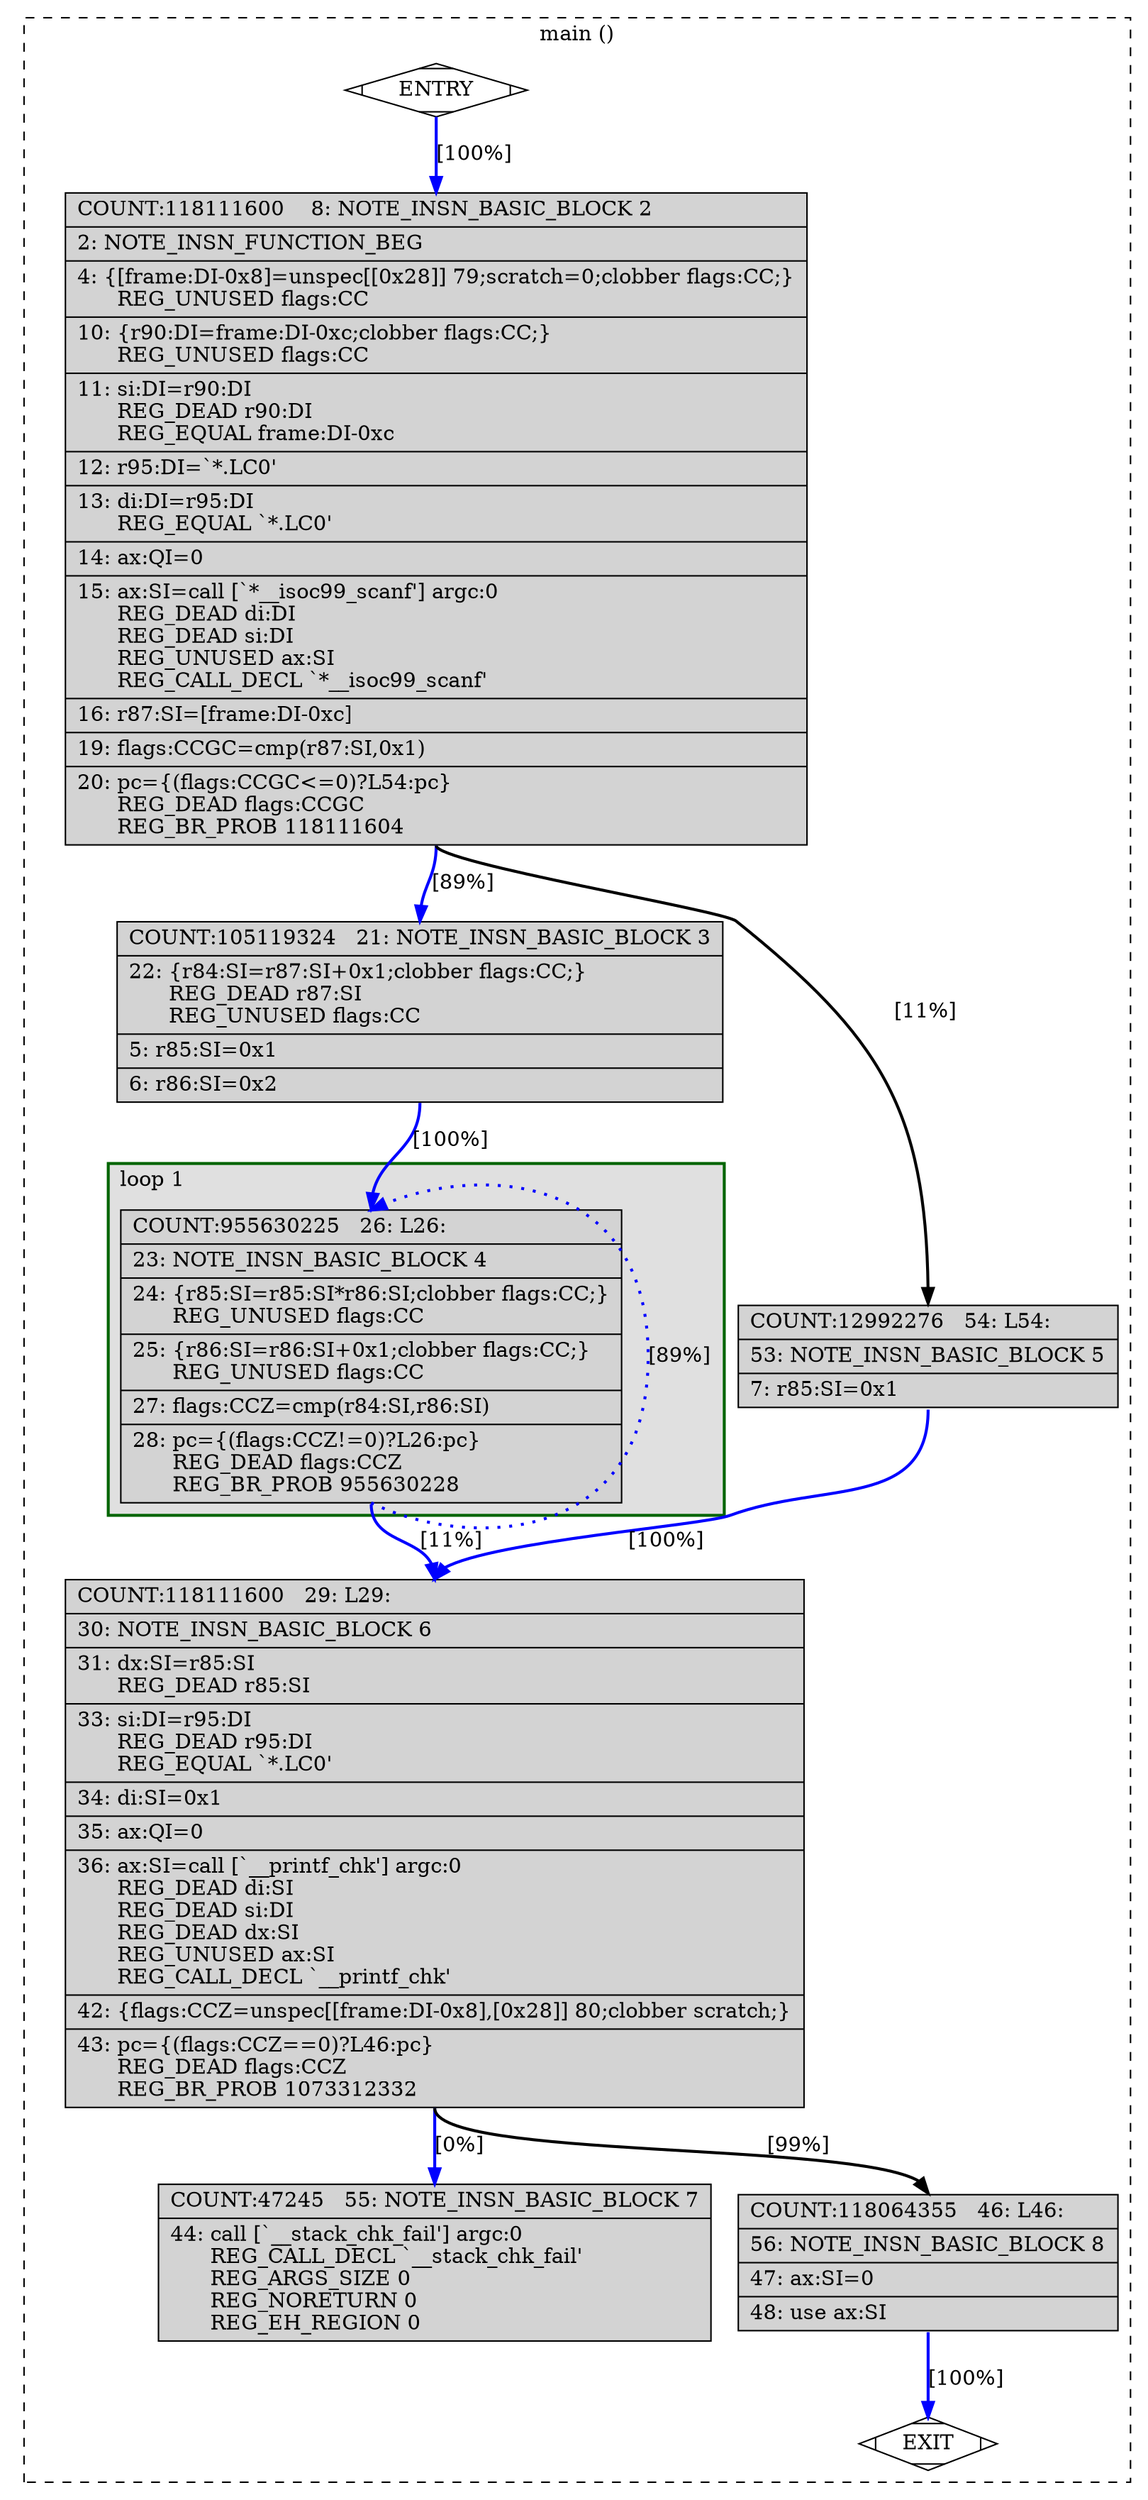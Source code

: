 digraph "a-main.c.260r.reginfo" {
overlap=false;
subgraph "cluster_main" {
	style="dashed";
	color="black";
	label="main ()";
	subgraph cluster_23_1 {
	style="filled";
	color="darkgreen";
	fillcolor="grey88";
	label="loop 1";
	labeljust=l;
	penwidth=2;
	fn_23_basic_block_4 [shape=record,style=filled,fillcolor=lightgrey,label="{COUNT:955630225\ \ \ 26:\ L26:\l\
|\ \ \ 23:\ NOTE_INSN_BASIC_BLOCK\ 4\l\
|\ \ \ 24:\ \{r85:SI=r85:SI*r86:SI;clobber\ flags:CC;\}\l\
\ \ \ \ \ \ REG_UNUSED\ flags:CC\l\
|\ \ \ 25:\ \{r86:SI=r86:SI+0x1;clobber\ flags:CC;\}\l\
\ \ \ \ \ \ REG_UNUSED\ flags:CC\l\
|\ \ \ 27:\ flags:CCZ=cmp(r84:SI,r86:SI)\l\
|\ \ \ 28:\ pc=\{(flags:CCZ!=0)?L26:pc\}\l\
\ \ \ \ \ \ REG_DEAD\ flags:CCZ\l\
\ \ \ \ \ \ REG_BR_PROB\ 955630228\l\
}"];

	}
	fn_23_basic_block_0 [shape=Mdiamond,style=filled,fillcolor=white,label="ENTRY"];

	fn_23_basic_block_1 [shape=Mdiamond,style=filled,fillcolor=white,label="EXIT"];

	fn_23_basic_block_2 [shape=record,style=filled,fillcolor=lightgrey,label="{COUNT:118111600\ \ \ \ 8:\ NOTE_INSN_BASIC_BLOCK\ 2\l\
|\ \ \ \ 2:\ NOTE_INSN_FUNCTION_BEG\l\
|\ \ \ \ 4:\ \{[frame:DI-0x8]=unspec[[0x28]]\ 79;scratch=0;clobber\ flags:CC;\}\l\
\ \ \ \ \ \ REG_UNUSED\ flags:CC\l\
|\ \ \ 10:\ \{r90:DI=frame:DI-0xc;clobber\ flags:CC;\}\l\
\ \ \ \ \ \ REG_UNUSED\ flags:CC\l\
|\ \ \ 11:\ si:DI=r90:DI\l\
\ \ \ \ \ \ REG_DEAD\ r90:DI\l\
\ \ \ \ \ \ REG_EQUAL\ frame:DI-0xc\l\
|\ \ \ 12:\ r95:DI=`*.LC0'\l\
|\ \ \ 13:\ di:DI=r95:DI\l\
\ \ \ \ \ \ REG_EQUAL\ `*.LC0'\l\
|\ \ \ 14:\ ax:QI=0\l\
|\ \ \ 15:\ ax:SI=call\ [`*__isoc99_scanf']\ argc:0\l\
\ \ \ \ \ \ REG_DEAD\ di:DI\l\
\ \ \ \ \ \ REG_DEAD\ si:DI\l\
\ \ \ \ \ \ REG_UNUSED\ ax:SI\l\
\ \ \ \ \ \ REG_CALL_DECL\ `*__isoc99_scanf'\l\
|\ \ \ 16:\ r87:SI=[frame:DI-0xc]\l\
|\ \ \ 19:\ flags:CCGC=cmp(r87:SI,0x1)\l\
|\ \ \ 20:\ pc=\{(flags:CCGC\<=0)?L54:pc\}\l\
\ \ \ \ \ \ REG_DEAD\ flags:CCGC\l\
\ \ \ \ \ \ REG_BR_PROB\ 118111604\l\
}"];

	fn_23_basic_block_3 [shape=record,style=filled,fillcolor=lightgrey,label="{COUNT:105119324\ \ \ 21:\ NOTE_INSN_BASIC_BLOCK\ 3\l\
|\ \ \ 22:\ \{r84:SI=r87:SI+0x1;clobber\ flags:CC;\}\l\
\ \ \ \ \ \ REG_DEAD\ r87:SI\l\
\ \ \ \ \ \ REG_UNUSED\ flags:CC\l\
|\ \ \ \ 5:\ r85:SI=0x1\l\
|\ \ \ \ 6:\ r86:SI=0x2\l\
}"];

	fn_23_basic_block_5 [shape=record,style=filled,fillcolor=lightgrey,label="{COUNT:12992276\ \ \ 54:\ L54:\l\
|\ \ \ 53:\ NOTE_INSN_BASIC_BLOCK\ 5\l\
|\ \ \ \ 7:\ r85:SI=0x1\l\
}"];

	fn_23_basic_block_6 [shape=record,style=filled,fillcolor=lightgrey,label="{COUNT:118111600\ \ \ 29:\ L29:\l\
|\ \ \ 30:\ NOTE_INSN_BASIC_BLOCK\ 6\l\
|\ \ \ 31:\ dx:SI=r85:SI\l\
\ \ \ \ \ \ REG_DEAD\ r85:SI\l\
|\ \ \ 33:\ si:DI=r95:DI\l\
\ \ \ \ \ \ REG_DEAD\ r95:DI\l\
\ \ \ \ \ \ REG_EQUAL\ `*.LC0'\l\
|\ \ \ 34:\ di:SI=0x1\l\
|\ \ \ 35:\ ax:QI=0\l\
|\ \ \ 36:\ ax:SI=call\ [`__printf_chk']\ argc:0\l\
\ \ \ \ \ \ REG_DEAD\ di:SI\l\
\ \ \ \ \ \ REG_DEAD\ si:DI\l\
\ \ \ \ \ \ REG_DEAD\ dx:SI\l\
\ \ \ \ \ \ REG_UNUSED\ ax:SI\l\
\ \ \ \ \ \ REG_CALL_DECL\ `__printf_chk'\l\
|\ \ \ 42:\ \{flags:CCZ=unspec[[frame:DI-0x8],[0x28]]\ 80;clobber\ scratch;\}\l\
|\ \ \ 43:\ pc=\{(flags:CCZ==0)?L46:pc\}\l\
\ \ \ \ \ \ REG_DEAD\ flags:CCZ\l\
\ \ \ \ \ \ REG_BR_PROB\ 1073312332\l\
}"];

	fn_23_basic_block_7 [shape=record,style=filled,fillcolor=lightgrey,label="{COUNT:47245\ \ \ 55:\ NOTE_INSN_BASIC_BLOCK\ 7\l\
|\ \ \ 44:\ call\ [`__stack_chk_fail']\ argc:0\l\
\ \ \ \ \ \ REG_CALL_DECL\ `__stack_chk_fail'\l\
\ \ \ \ \ \ REG_ARGS_SIZE\ 0\l\
\ \ \ \ \ \ REG_NORETURN\ 0\l\
\ \ \ \ \ \ REG_EH_REGION\ 0\l\
}"];

	fn_23_basic_block_8 [shape=record,style=filled,fillcolor=lightgrey,label="{COUNT:118064355\ \ \ 46:\ L46:\l\
|\ \ \ 56:\ NOTE_INSN_BASIC_BLOCK\ 8\l\
|\ \ \ 47:\ ax:SI=0\l\
|\ \ \ 48:\ use\ ax:SI\l\
}"];

	fn_23_basic_block_0:s -> fn_23_basic_block_2:n [style="solid,bold",color=blue,weight=100,constraint=true,label="[100%]"];
	fn_23_basic_block_2:s -> fn_23_basic_block_3:n [style="solid,bold",color=blue,weight=100,constraint=true,label="[89%]"];
	fn_23_basic_block_2:s -> fn_23_basic_block_5:n [style="solid,bold",color=black,weight=10,constraint=true,label="[11%]"];
	fn_23_basic_block_3:s -> fn_23_basic_block_4:n [style="solid,bold",color=blue,weight=100,constraint=true,label="[100%]"];
	fn_23_basic_block_4:s -> fn_23_basic_block_4:n [style="dotted,bold",color=blue,weight=10,constraint=false,label="[89%]"];
	fn_23_basic_block_4:s -> fn_23_basic_block_6:n [style="solid,bold",color=blue,weight=100,constraint=true,label="[11%]"];
	fn_23_basic_block_5:s -> fn_23_basic_block_6:n [style="solid,bold",color=blue,weight=100,constraint=true,label="[100%]"];
	fn_23_basic_block_6:s -> fn_23_basic_block_8:n [style="solid,bold",color=black,weight=10,constraint=true,label="[99%]"];
	fn_23_basic_block_6:s -> fn_23_basic_block_7:n [style="solid,bold",color=blue,weight=100,constraint=true,label="[0%]"];
	fn_23_basic_block_8:s -> fn_23_basic_block_1:n [style="solid,bold",color=blue,weight=100,constraint=true,label="[100%]"];
	fn_23_basic_block_0:s -> fn_23_basic_block_1:n [style="invis",constraint=true];
}
}
